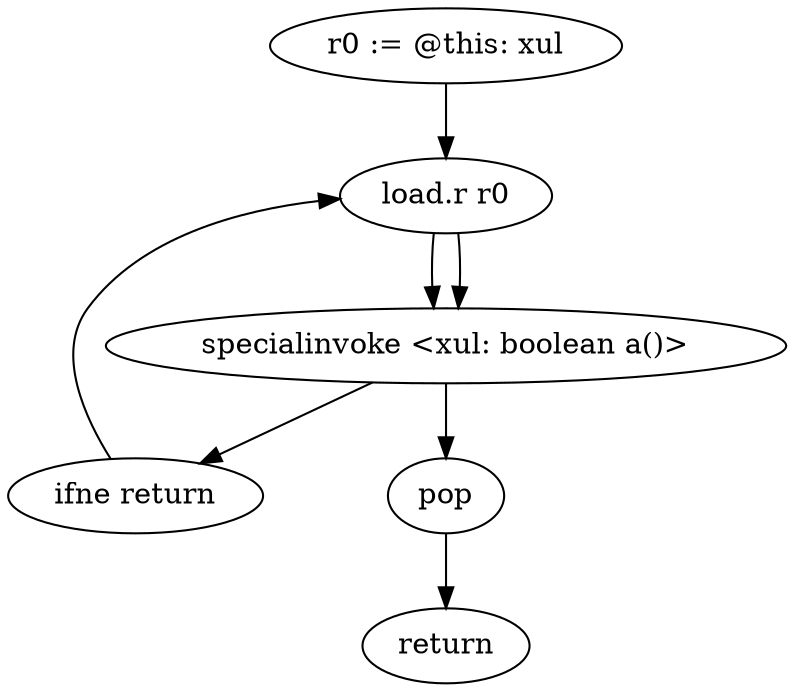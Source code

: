 digraph "" {
    "r0 := @this: xul"
    "load.r r0"
    "r0 := @this: xul"->"load.r r0";
    "specialinvoke <xul: boolean a()>"
    "load.r r0"->"specialinvoke <xul: boolean a()>";
    "ifne return"
    "specialinvoke <xul: boolean a()>"->"ifne return";
    "ifne return"->"load.r r0";
    "load.r r0"->"specialinvoke <xul: boolean a()>";
    "pop"
    "specialinvoke <xul: boolean a()>"->"pop";
    "return"
    "pop"->"return";
}
